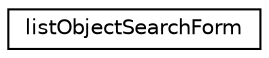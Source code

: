 digraph "Graphical Class Hierarchy"
{
 // LATEX_PDF_SIZE
  edge [fontname="Helvetica",fontsize="10",labelfontname="Helvetica",labelfontsize="10"];
  node [fontname="Helvetica",fontsize="10",shape=record];
  rankdir="LR";
  Node0 [label="listObjectSearchForm",height=0.2,width=0.4,color="black", fillcolor="white", style="filled",URL="$classlistObjectSearchForm.html",tooltip=" "];
}
